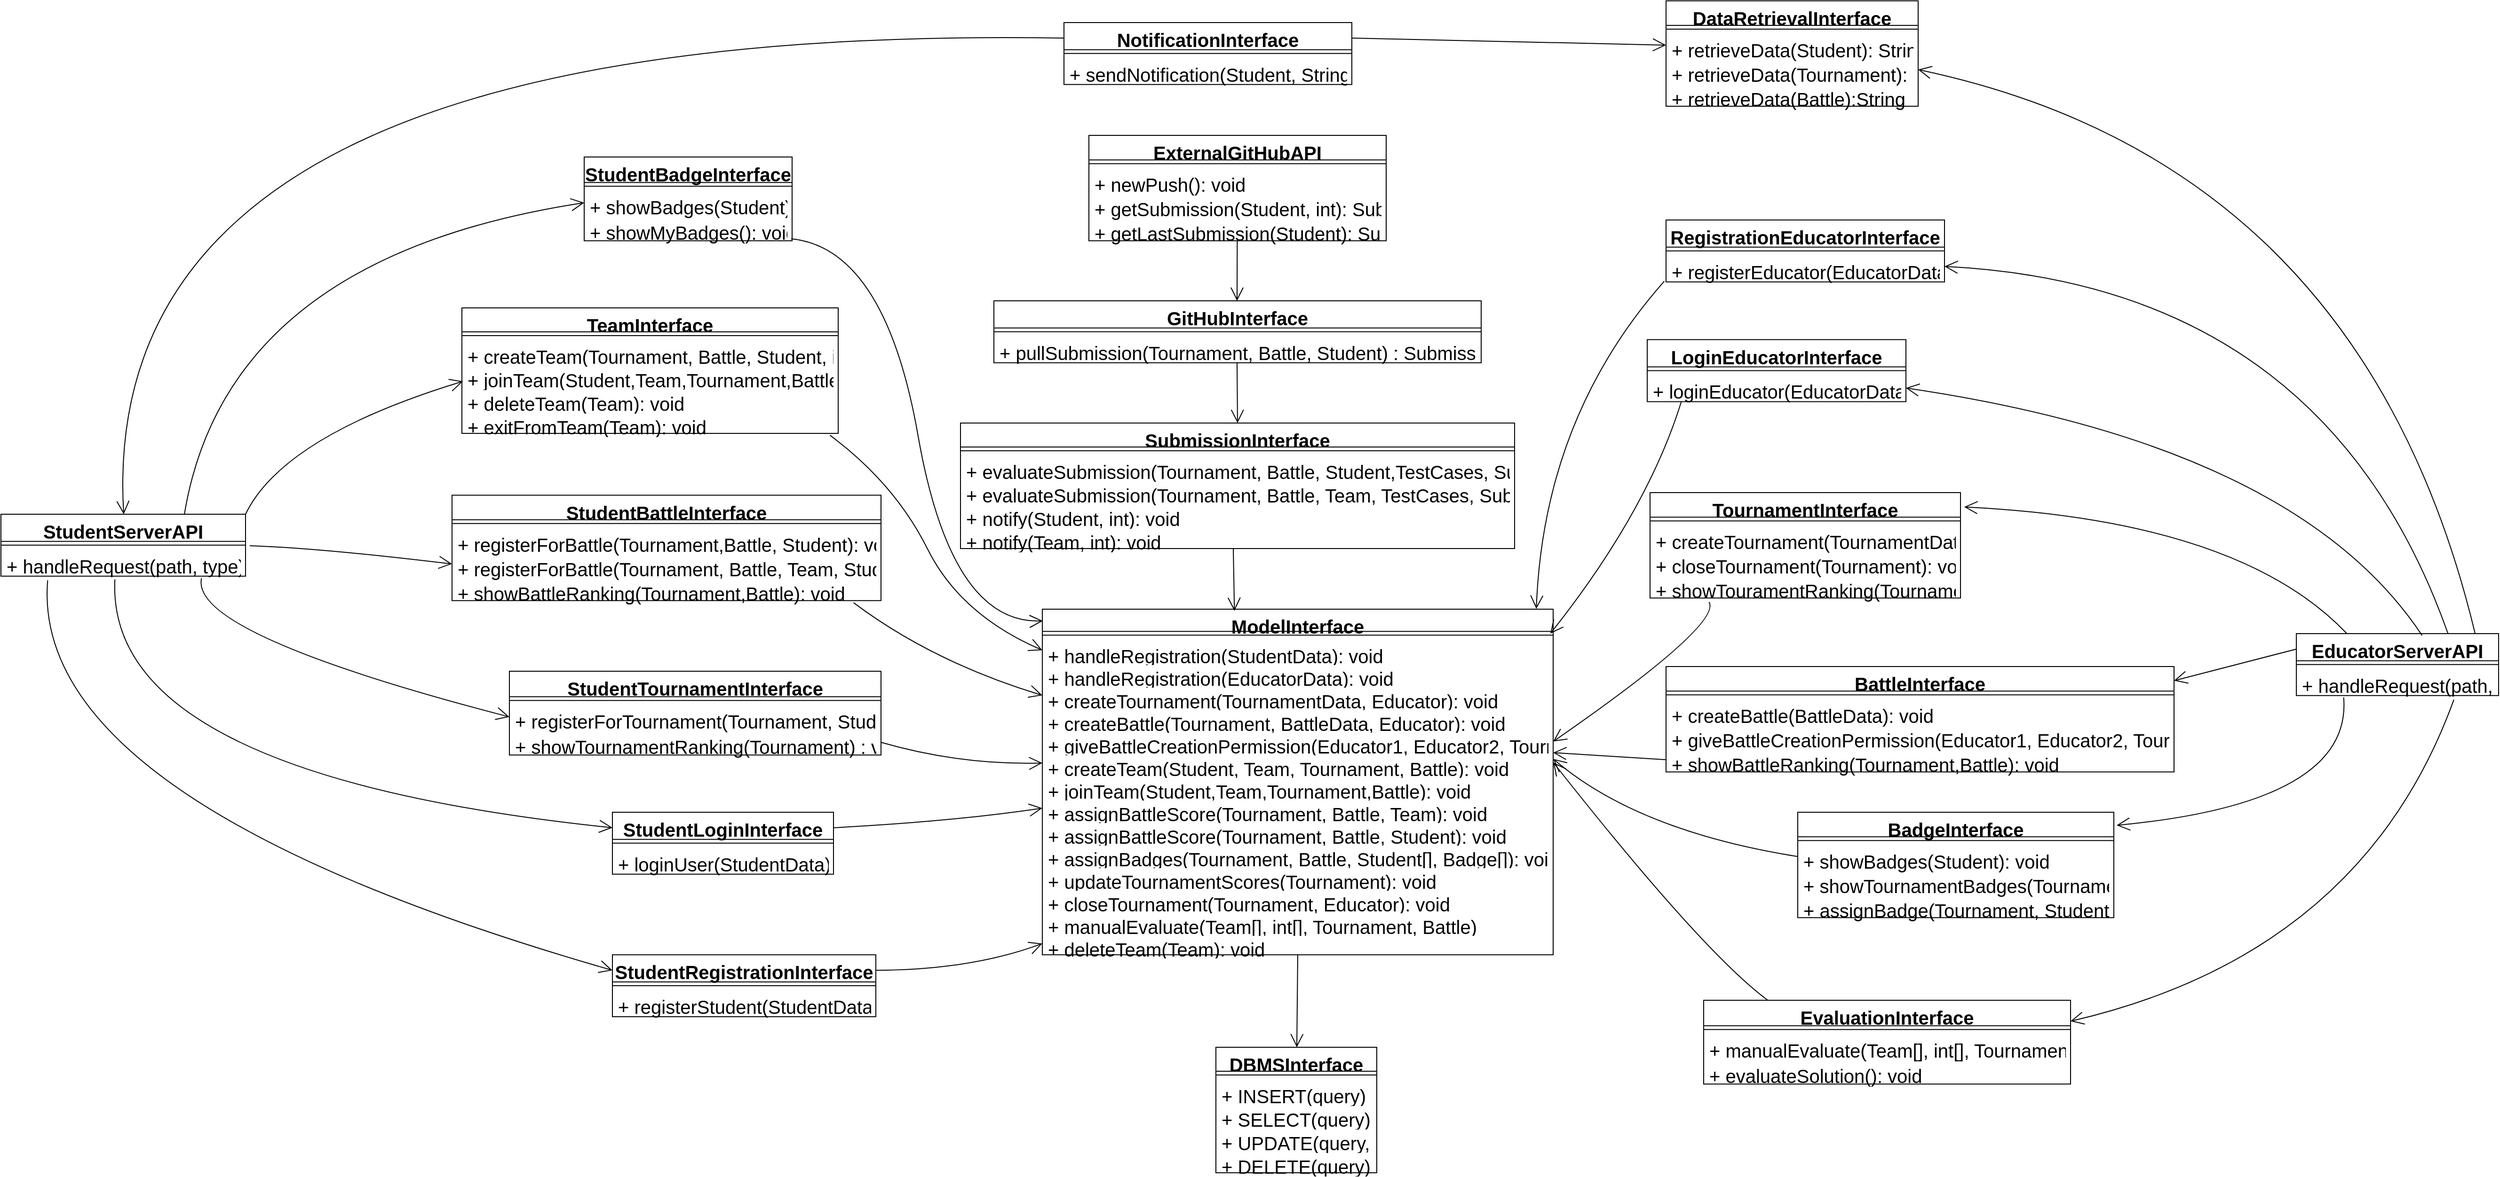 <mxfile version="22.1.11" type="google">
  <diagram name="Pagina-1" id="kCnshR2eJST9aZUsKgM7">
    <mxGraphModel grid="1" page="1" gridSize="10" guides="1" tooltips="1" connect="1" arrows="1" fold="1" pageScale="1" pageWidth="827" pageHeight="1169" math="0" shadow="0">
      <root>
        <mxCell id="0" />
        <mxCell id="1" parent="0" />
        <mxCell id="oLhdk3YfzbYuPgIwsDfV-1" value="StudentServerAPI" style="swimlane;fontStyle=1;align=center;verticalAlign=top;childLayout=stackLayout;horizontal=1;startSize=28.91;horizontalStack=0;resizeParent=1;resizeParentMax=0;resizeLast=0;collapsible=0;marginBottom=0;fontSize=20;" vertex="1" parent="1">
          <mxGeometry x="1300" y="423.01" width="260" height="65.91" as="geometry" />
        </mxCell>
        <mxCell id="oLhdk3YfzbYuPgIwsDfV-2" style="line;strokeWidth=1;fillColor=none;align=left;verticalAlign=middle;spacingTop=-1;spacingLeft=3;spacingRight=3;rotatable=0;labelPosition=right;points=[];portConstraint=eastwest;strokeColor=inherit;fontSize=20;" vertex="1" parent="oLhdk3YfzbYuPgIwsDfV-1">
          <mxGeometry y="28.91" width="260" height="8" as="geometry" />
        </mxCell>
        <mxCell id="oLhdk3YfzbYuPgIwsDfV-3" value="+ handleRequest(path, type): void" style="text;strokeColor=none;fillColor=none;align=left;verticalAlign=top;spacingLeft=4;spacingRight=4;overflow=hidden;rotatable=0;points=[[0,0.5],[1,0.5]];portConstraint=eastwest;fontSize=20;" vertex="1" parent="oLhdk3YfzbYuPgIwsDfV-1">
          <mxGeometry y="36.91" width="260" height="29" as="geometry" />
        </mxCell>
        <mxCell id="oLhdk3YfzbYuPgIwsDfV-4" value="StudentRegistrationInterface" style="swimlane;fontStyle=1;align=center;verticalAlign=top;childLayout=stackLayout;horizontal=1;startSize=28.91;horizontalStack=0;resizeParent=1;resizeParentMax=0;resizeLast=0;collapsible=0;marginBottom=0;fontSize=20;" vertex="1" parent="1">
          <mxGeometry x="1950" y="891.65" width="280" height="65.91" as="geometry" />
        </mxCell>
        <mxCell id="oLhdk3YfzbYuPgIwsDfV-5" style="line;strokeWidth=1;fillColor=none;align=left;verticalAlign=middle;spacingTop=-1;spacingLeft=3;spacingRight=3;rotatable=0;labelPosition=right;points=[];portConstraint=eastwest;strokeColor=inherit;fontSize=20;" vertex="1" parent="oLhdk3YfzbYuPgIwsDfV-4">
          <mxGeometry y="28.91" width="280" height="8" as="geometry" />
        </mxCell>
        <mxCell id="oLhdk3YfzbYuPgIwsDfV-6" value="+ registerStudent(StudentData): void" style="text;strokeColor=none;fillColor=none;align=left;verticalAlign=top;spacingLeft=4;spacingRight=4;overflow=hidden;rotatable=0;points=[[0,0.5],[1,0.5]];portConstraint=eastwest;fontSize=20;" vertex="1" parent="oLhdk3YfzbYuPgIwsDfV-4">
          <mxGeometry y="36.91" width="280" height="29" as="geometry" />
        </mxCell>
        <mxCell id="oLhdk3YfzbYuPgIwsDfV-14" value="StudentBattleInterface" style="swimlane;fontStyle=1;align=center;verticalAlign=top;childLayout=stackLayout;horizontal=1;startSize=26.123;horizontalStack=0;resizeParent=1;resizeParentMax=0;resizeLast=0;collapsible=0;marginBottom=0;fontSize=20;" vertex="1" parent="1">
          <mxGeometry x="1779.5" y="402.8" width="456" height="112.123" as="geometry" />
        </mxCell>
        <mxCell id="oLhdk3YfzbYuPgIwsDfV-15" style="line;strokeWidth=1;fillColor=none;align=left;verticalAlign=middle;spacingTop=-1;spacingLeft=3;spacingRight=3;rotatable=0;labelPosition=right;points=[];portConstraint=eastwest;strokeColor=inherit;fontSize=20;" vertex="1" parent="oLhdk3YfzbYuPgIwsDfV-14">
          <mxGeometry y="26.123" width="456" height="8" as="geometry" />
        </mxCell>
        <mxCell id="oLhdk3YfzbYuPgIwsDfV-16" value="+ registerForBattle(Tournament,Battle, Student): void" style="text;strokeColor=none;fillColor=none;align=left;verticalAlign=top;spacingLeft=4;spacingRight=4;overflow=hidden;rotatable=0;points=[[0,0.5],[1,0.5]];portConstraint=eastwest;fontSize=20;" vertex="1" parent="oLhdk3YfzbYuPgIwsDfV-14">
          <mxGeometry y="34.123" width="456" height="26" as="geometry" />
        </mxCell>
        <mxCell id="oLhdk3YfzbYuPgIwsDfV-17" value="+ registerForBattle(Tournament, Battle, Team, Student): void" style="text;strokeColor=none;fillColor=none;align=left;verticalAlign=top;spacingLeft=4;spacingRight=4;overflow=hidden;rotatable=0;points=[[0,0.5],[1,0.5]];portConstraint=eastwest;fontSize=20;" vertex="1" parent="oLhdk3YfzbYuPgIwsDfV-14">
          <mxGeometry y="60.123" width="456" height="26" as="geometry" />
        </mxCell>
        <mxCell id="oLhdk3YfzbYuPgIwsDfV-18" value="+ showBattleRanking(Tournament,Battle): void" style="text;strokeColor=none;fillColor=none;align=left;verticalAlign=top;spacingLeft=4;spacingRight=4;overflow=hidden;rotatable=0;points=[[0,0.5],[1,0.5]];portConstraint=eastwest;fontSize=20;" vertex="1" parent="oLhdk3YfzbYuPgIwsDfV-14">
          <mxGeometry y="86.123" width="456" height="26" as="geometry" />
        </mxCell>
        <mxCell id="oLhdk3YfzbYuPgIwsDfV-19" value="TeamInterface" style="swimlane;fontStyle=1;align=center;verticalAlign=top;childLayout=stackLayout;horizontal=1;startSize=25.489;horizontalStack=0;resizeParent=1;resizeParentMax=0;resizeLast=0;collapsible=0;marginBottom=0;fontSize=20;" vertex="1" parent="1">
          <mxGeometry x="1790" y="203.51" width="400" height="133.489" as="geometry" />
        </mxCell>
        <mxCell id="oLhdk3YfzbYuPgIwsDfV-20" style="line;strokeWidth=1;fillColor=none;align=left;verticalAlign=middle;spacingTop=-1;spacingLeft=3;spacingRight=3;rotatable=0;labelPosition=right;points=[];portConstraint=eastwest;strokeColor=inherit;fontSize=20;" vertex="1" parent="oLhdk3YfzbYuPgIwsDfV-19">
          <mxGeometry y="25.489" width="400" height="8" as="geometry" />
        </mxCell>
        <mxCell id="oLhdk3YfzbYuPgIwsDfV-21" value="+ createTeam(Tournament, Battle, Student, int): void" style="text;strokeColor=none;fillColor=none;align=left;verticalAlign=top;spacingLeft=4;spacingRight=4;overflow=hidden;rotatable=0;points=[[0,0.5],[1,0.5]];portConstraint=eastwest;fontSize=20;" vertex="1" parent="oLhdk3YfzbYuPgIwsDfV-19">
          <mxGeometry y="33.489" width="400" height="25" as="geometry" />
        </mxCell>
        <mxCell id="oLhdk3YfzbYuPgIwsDfV-22" value="+ joinTeam(Student,Team,Tournament,Battle): void" style="text;strokeColor=none;fillColor=none;align=left;verticalAlign=top;spacingLeft=4;spacingRight=4;overflow=hidden;rotatable=0;points=[[0,0.5],[1,0.5]];portConstraint=eastwest;fontSize=20;" vertex="1" parent="oLhdk3YfzbYuPgIwsDfV-19">
          <mxGeometry y="58.489" width="400" height="25" as="geometry" />
        </mxCell>
        <mxCell id="oLhdk3YfzbYuPgIwsDfV-23" value="+ deleteTeam(Team): void" style="text;strokeColor=none;fillColor=none;align=left;verticalAlign=top;spacingLeft=4;spacingRight=4;overflow=hidden;rotatable=0;points=[[0,0.5],[1,0.5]];portConstraint=eastwest;fontSize=20;" vertex="1" parent="oLhdk3YfzbYuPgIwsDfV-19">
          <mxGeometry y="83.489" width="400" height="25" as="geometry" />
        </mxCell>
        <mxCell id="oLhdk3YfzbYuPgIwsDfV-24" value="+ exitFromTeam(Team): void" style="text;strokeColor=none;fillColor=none;align=left;verticalAlign=top;spacingLeft=4;spacingRight=4;overflow=hidden;rotatable=0;points=[[0,0.5],[1,0.5]];portConstraint=eastwest;fontSize=20;" vertex="1" parent="oLhdk3YfzbYuPgIwsDfV-19">
          <mxGeometry y="108.489" width="400" height="25" as="geometry" />
        </mxCell>
        <mxCell id="oLhdk3YfzbYuPgIwsDfV-25" value="StudentBadgeInterface" style="swimlane;fontStyle=1;align=center;verticalAlign=top;childLayout=stackLayout;horizontal=1;startSize=27.118;horizontalStack=0;resizeParent=1;resizeParentMax=0;resizeLast=0;collapsible=0;marginBottom=0;fontSize=20;" vertex="1" parent="1">
          <mxGeometry x="1920" y="43" width="221" height="89.118" as="geometry" />
        </mxCell>
        <mxCell id="oLhdk3YfzbYuPgIwsDfV-26" style="line;strokeWidth=1;fillColor=none;align=left;verticalAlign=middle;spacingTop=-1;spacingLeft=3;spacingRight=3;rotatable=0;labelPosition=right;points=[];portConstraint=eastwest;strokeColor=inherit;fontSize=20;" vertex="1" parent="oLhdk3YfzbYuPgIwsDfV-25">
          <mxGeometry y="27.118" width="221" height="8" as="geometry" />
        </mxCell>
        <mxCell id="oLhdk3YfzbYuPgIwsDfV-27" value="+ showBadges(Student): void" style="text;strokeColor=none;fillColor=none;align=left;verticalAlign=top;spacingLeft=4;spacingRight=4;overflow=hidden;rotatable=0;points=[[0,0.5],[1,0.5]];portConstraint=eastwest;fontSize=20;" vertex="1" parent="oLhdk3YfzbYuPgIwsDfV-25">
          <mxGeometry y="35.118" width="221" height="27" as="geometry" />
        </mxCell>
        <mxCell id="oLhdk3YfzbYuPgIwsDfV-28" value="+ showMyBadges(): void" style="text;strokeColor=none;fillColor=none;align=left;verticalAlign=top;spacingLeft=4;spacingRight=4;overflow=hidden;rotatable=0;points=[[0,0.5],[1,0.5]];portConstraint=eastwest;fontSize=20;" vertex="1" parent="oLhdk3YfzbYuPgIwsDfV-25">
          <mxGeometry y="62.118" width="221" height="27" as="geometry" />
        </mxCell>
        <mxCell id="oLhdk3YfzbYuPgIwsDfV-29" value="ModelInterface" style="swimlane;fontStyle=1;align=center;verticalAlign=top;childLayout=stackLayout;horizontal=1;startSize=23.65;horizontalStack=0;resizeParent=1;resizeParentMax=0;resizeLast=0;collapsible=0;marginBottom=0;fontSize=20;" vertex="1" parent="1">
          <mxGeometry x="2407" y="524" width="543" height="367.65" as="geometry" />
        </mxCell>
        <mxCell id="oLhdk3YfzbYuPgIwsDfV-30" style="line;strokeWidth=1;fillColor=none;align=left;verticalAlign=middle;spacingTop=-1;spacingLeft=3;spacingRight=3;rotatable=0;labelPosition=right;points=[];portConstraint=eastwest;strokeColor=inherit;fontSize=20;" vertex="1" parent="oLhdk3YfzbYuPgIwsDfV-29">
          <mxGeometry y="23.65" width="543" height="8" as="geometry" />
        </mxCell>
        <mxCell id="oLhdk3YfzbYuPgIwsDfV-31" value="+ handleRegistration(StudentData): void" style="text;strokeColor=none;fillColor=none;align=left;verticalAlign=top;spacingLeft=4;spacingRight=4;overflow=hidden;rotatable=0;points=[[0,0.5],[1,0.5]];portConstraint=eastwest;fontSize=20;" vertex="1" parent="oLhdk3YfzbYuPgIwsDfV-29">
          <mxGeometry y="31.65" width="543" height="24" as="geometry" />
        </mxCell>
        <mxCell id="oLhdk3YfzbYuPgIwsDfV-32" value="+ handleRegistration(EducatorData): void" style="text;strokeColor=none;fillColor=none;align=left;verticalAlign=top;spacingLeft=4;spacingRight=4;overflow=hidden;rotatable=0;points=[[0,0.5],[1,0.5]];portConstraint=eastwest;fontSize=20;" vertex="1" parent="oLhdk3YfzbYuPgIwsDfV-29">
          <mxGeometry y="55.65" width="543" height="24" as="geometry" />
        </mxCell>
        <mxCell id="oLhdk3YfzbYuPgIwsDfV-33" value="+ createTournament(TournamentData, Educator): void" style="text;strokeColor=none;fillColor=none;align=left;verticalAlign=top;spacingLeft=4;spacingRight=4;overflow=hidden;rotatable=0;points=[[0,0.5],[1,0.5]];portConstraint=eastwest;fontSize=20;" vertex="1" parent="oLhdk3YfzbYuPgIwsDfV-29">
          <mxGeometry y="79.65" width="543" height="24" as="geometry" />
        </mxCell>
        <mxCell id="oLhdk3YfzbYuPgIwsDfV-34" value="+ createBattle(Tournament, BattleData, Educator): void" style="text;strokeColor=none;fillColor=none;align=left;verticalAlign=top;spacingLeft=4;spacingRight=4;overflow=hidden;rotatable=0;points=[[0,0.5],[1,0.5]];portConstraint=eastwest;fontSize=20;" vertex="1" parent="oLhdk3YfzbYuPgIwsDfV-29">
          <mxGeometry y="103.65" width="543" height="24" as="geometry" />
        </mxCell>
        <mxCell id="oLhdk3YfzbYuPgIwsDfV-35" value="+ giveBattleCreationPermission(Educator1, Educator2, Tournament): void" style="text;strokeColor=none;fillColor=none;align=left;verticalAlign=top;spacingLeft=4;spacingRight=4;overflow=hidden;rotatable=0;points=[[0,0.5],[1,0.5]];portConstraint=eastwest;fontSize=20;" vertex="1" parent="oLhdk3YfzbYuPgIwsDfV-29">
          <mxGeometry y="127.65" width="543" height="24" as="geometry" />
        </mxCell>
        <mxCell id="oLhdk3YfzbYuPgIwsDfV-36" value="+ createTeam(Student, Team, Tournament, Battle): void" style="text;strokeColor=none;fillColor=none;align=left;verticalAlign=top;spacingLeft=4;spacingRight=4;overflow=hidden;rotatable=0;points=[[0,0.5],[1,0.5]];portConstraint=eastwest;fontSize=20;" vertex="1" parent="oLhdk3YfzbYuPgIwsDfV-29">
          <mxGeometry y="151.65" width="543" height="24" as="geometry" />
        </mxCell>
        <mxCell id="oLhdk3YfzbYuPgIwsDfV-37" value="+ joinTeam(Student,Team,Tournament,Battle): void" style="text;strokeColor=none;fillColor=none;align=left;verticalAlign=top;spacingLeft=4;spacingRight=4;overflow=hidden;rotatable=0;points=[[0,0.5],[1,0.5]];portConstraint=eastwest;fontSize=20;" vertex="1" parent="oLhdk3YfzbYuPgIwsDfV-29">
          <mxGeometry y="175.65" width="543" height="24" as="geometry" />
        </mxCell>
        <mxCell id="oLhdk3YfzbYuPgIwsDfV-38" value="+ assignBattleScore(Tournament, Battle, Team): void" style="text;strokeColor=none;fillColor=none;align=left;verticalAlign=top;spacingLeft=4;spacingRight=4;overflow=hidden;rotatable=0;points=[[0,0.5],[1,0.5]];portConstraint=eastwest;fontSize=20;" vertex="1" parent="oLhdk3YfzbYuPgIwsDfV-29">
          <mxGeometry y="199.65" width="543" height="24" as="geometry" />
        </mxCell>
        <mxCell id="oLhdk3YfzbYuPgIwsDfV-39" value="+ assignBattleScore(Tournament, Battle, Student): void" style="text;strokeColor=none;fillColor=none;align=left;verticalAlign=top;spacingLeft=4;spacingRight=4;overflow=hidden;rotatable=0;points=[[0,0.5],[1,0.5]];portConstraint=eastwest;fontSize=20;" vertex="1" parent="oLhdk3YfzbYuPgIwsDfV-29">
          <mxGeometry y="223.65" width="543" height="24" as="geometry" />
        </mxCell>
        <mxCell id="oLhdk3YfzbYuPgIwsDfV-40" value="+ assignBadges(Tournament, Battle, Student[], Badge[]): void" style="text;strokeColor=none;fillColor=none;align=left;verticalAlign=top;spacingLeft=4;spacingRight=4;overflow=hidden;rotatable=0;points=[[0,0.5],[1,0.5]];portConstraint=eastwest;fontSize=20;" vertex="1" parent="oLhdk3YfzbYuPgIwsDfV-29">
          <mxGeometry y="247.65" width="543" height="24" as="geometry" />
        </mxCell>
        <mxCell id="oLhdk3YfzbYuPgIwsDfV-41" value="+ updateTournamentScores(Tournament): void" style="text;strokeColor=none;fillColor=none;align=left;verticalAlign=top;spacingLeft=4;spacingRight=4;overflow=hidden;rotatable=0;points=[[0,0.5],[1,0.5]];portConstraint=eastwest;fontSize=20;" vertex="1" parent="oLhdk3YfzbYuPgIwsDfV-29">
          <mxGeometry y="271.65" width="543" height="24" as="geometry" />
        </mxCell>
        <mxCell id="oLhdk3YfzbYuPgIwsDfV-42" value="+ closeTournament(Tournament, Educator): void" style="text;strokeColor=none;fillColor=none;align=left;verticalAlign=top;spacingLeft=4;spacingRight=4;overflow=hidden;rotatable=0;points=[[0,0.5],[1,0.5]];portConstraint=eastwest;fontSize=20;" vertex="1" parent="oLhdk3YfzbYuPgIwsDfV-29">
          <mxGeometry y="295.65" width="543" height="24" as="geometry" />
        </mxCell>
        <mxCell id="oLhdk3YfzbYuPgIwsDfV-43" value="+ manualEvaluate(Team[], int[], Tournament, Battle)" style="text;strokeColor=none;fillColor=none;align=left;verticalAlign=top;spacingLeft=4;spacingRight=4;overflow=hidden;rotatable=0;points=[[0,0.5],[1,0.5]];portConstraint=eastwest;fontSize=20;" vertex="1" parent="oLhdk3YfzbYuPgIwsDfV-29">
          <mxGeometry y="319.65" width="543" height="24" as="geometry" />
        </mxCell>
        <mxCell id="oLhdk3YfzbYuPgIwsDfV-44" value="+ deleteTeam(Team): void" style="text;strokeColor=none;fillColor=none;align=left;verticalAlign=top;spacingLeft=4;spacingRight=4;overflow=hidden;rotatable=0;points=[[0,0.5],[1,0.5]];portConstraint=eastwest;fontSize=20;" vertex="1" parent="oLhdk3YfzbYuPgIwsDfV-29">
          <mxGeometry y="343.65" width="543" height="24" as="geometry" />
        </mxCell>
        <mxCell id="oLhdk3YfzbYuPgIwsDfV-45" value="ExternalGitHubAPI" style="swimlane;fontStyle=1;align=center;verticalAlign=top;childLayout=stackLayout;horizontal=1;startSize=26.123;horizontalStack=0;resizeParent=1;resizeParentMax=0;resizeLast=0;collapsible=0;marginBottom=0;fontSize=20;" vertex="1" parent="1">
          <mxGeometry x="2456.5" y="20" width="316" height="112.123" as="geometry" />
        </mxCell>
        <mxCell id="oLhdk3YfzbYuPgIwsDfV-46" style="line;strokeWidth=1;fillColor=none;align=left;verticalAlign=middle;spacingTop=-1;spacingLeft=3;spacingRight=3;rotatable=0;labelPosition=right;points=[];portConstraint=eastwest;strokeColor=inherit;fontSize=20;" vertex="1" parent="oLhdk3YfzbYuPgIwsDfV-45">
          <mxGeometry y="26.123" width="316" height="8" as="geometry" />
        </mxCell>
        <mxCell id="oLhdk3YfzbYuPgIwsDfV-47" value="+ newPush(): void" style="text;strokeColor=none;fillColor=none;align=left;verticalAlign=top;spacingLeft=4;spacingRight=4;overflow=hidden;rotatable=0;points=[[0,0.5],[1,0.5]];portConstraint=eastwest;fontSize=20;" vertex="1" parent="oLhdk3YfzbYuPgIwsDfV-45">
          <mxGeometry y="34.123" width="316" height="26" as="geometry" />
        </mxCell>
        <mxCell id="oLhdk3YfzbYuPgIwsDfV-48" value="+ getSubmission(Student, int): Submission" style="text;strokeColor=none;fillColor=none;align=left;verticalAlign=top;spacingLeft=4;spacingRight=4;overflow=hidden;rotatable=0;points=[[0,0.5],[1,0.5]];portConstraint=eastwest;fontSize=20;" vertex="1" parent="oLhdk3YfzbYuPgIwsDfV-45">
          <mxGeometry y="60.123" width="316" height="26" as="geometry" />
        </mxCell>
        <mxCell id="oLhdk3YfzbYuPgIwsDfV-49" value="+ getLastSubmission(Student): Submission" style="text;strokeColor=none;fillColor=none;align=left;verticalAlign=top;spacingLeft=4;spacingRight=4;overflow=hidden;rotatable=0;points=[[0,0.5],[1,0.5]];portConstraint=eastwest;fontSize=20;" vertex="1" parent="oLhdk3YfzbYuPgIwsDfV-45">
          <mxGeometry y="86.123" width="316" height="26" as="geometry" />
        </mxCell>
        <mxCell id="oLhdk3YfzbYuPgIwsDfV-50" value="GitHubInterface" style="swimlane;fontStyle=1;align=center;verticalAlign=top;childLayout=stackLayout;horizontal=1;startSize=28.91;horizontalStack=0;resizeParent=1;resizeParentMax=0;resizeLast=0;collapsible=0;marginBottom=0;fontSize=20;" vertex="1" parent="1">
          <mxGeometry x="2355.5" y="196" width="518" height="65.91" as="geometry" />
        </mxCell>
        <mxCell id="oLhdk3YfzbYuPgIwsDfV-51" style="line;strokeWidth=1;fillColor=none;align=left;verticalAlign=middle;spacingTop=-1;spacingLeft=3;spacingRight=3;rotatable=0;labelPosition=right;points=[];portConstraint=eastwest;strokeColor=inherit;fontSize=20;" vertex="1" parent="oLhdk3YfzbYuPgIwsDfV-50">
          <mxGeometry y="28.91" width="518" height="8" as="geometry" />
        </mxCell>
        <mxCell id="oLhdk3YfzbYuPgIwsDfV-52" value="+ pullSubmission(Tournament, Battle, Student) : Submission, TestCases" style="text;strokeColor=none;fillColor=none;align=left;verticalAlign=top;spacingLeft=4;spacingRight=4;overflow=hidden;rotatable=0;points=[[0,0.5],[1,0.5]];portConstraint=eastwest;fontSize=20;" vertex="1" parent="oLhdk3YfzbYuPgIwsDfV-50">
          <mxGeometry y="36.91" width="518" height="29" as="geometry" />
        </mxCell>
        <mxCell id="oLhdk3YfzbYuPgIwsDfV-53" value="SubmissionInterface" style="swimlane;fontStyle=1;align=center;verticalAlign=top;childLayout=stackLayout;horizontal=1;startSize=25.489;horizontalStack=0;resizeParent=1;resizeParentMax=0;resizeLast=0;collapsible=0;marginBottom=0;fontSize=20;" vertex="1" parent="1">
          <mxGeometry x="2320" y="326" width="589" height="133.489" as="geometry" />
        </mxCell>
        <mxCell id="oLhdk3YfzbYuPgIwsDfV-54" style="line;strokeWidth=1;fillColor=none;align=left;verticalAlign=middle;spacingTop=-1;spacingLeft=3;spacingRight=3;rotatable=0;labelPosition=right;points=[];portConstraint=eastwest;strokeColor=inherit;fontSize=20;" vertex="1" parent="oLhdk3YfzbYuPgIwsDfV-53">
          <mxGeometry y="25.489" width="589" height="8" as="geometry" />
        </mxCell>
        <mxCell id="oLhdk3YfzbYuPgIwsDfV-55" value="+ evaluateSubmission(Tournament, Battle, Student,TestCases, Submission): void" style="text;strokeColor=none;fillColor=none;align=left;verticalAlign=top;spacingLeft=4;spacingRight=4;overflow=hidden;rotatable=0;points=[[0,0.5],[1,0.5]];portConstraint=eastwest;fontSize=20;" vertex="1" parent="oLhdk3YfzbYuPgIwsDfV-53">
          <mxGeometry y="33.489" width="589" height="25" as="geometry" />
        </mxCell>
        <mxCell id="oLhdk3YfzbYuPgIwsDfV-56" value="+ evaluateSubmission(Tournament, Battle, Team, TestCases, Submission): void" style="text;strokeColor=none;fillColor=none;align=left;verticalAlign=top;spacingLeft=4;spacingRight=4;overflow=hidden;rotatable=0;points=[[0,0.5],[1,0.5]];portConstraint=eastwest;fontSize=20;" vertex="1" parent="oLhdk3YfzbYuPgIwsDfV-53">
          <mxGeometry y="58.489" width="589" height="25" as="geometry" />
        </mxCell>
        <mxCell id="oLhdk3YfzbYuPgIwsDfV-57" value="+ notify(Student, int): void" style="text;strokeColor=none;fillColor=none;align=left;verticalAlign=top;spacingLeft=4;spacingRight=4;overflow=hidden;rotatable=0;points=[[0,0.5],[1,0.5]];portConstraint=eastwest;fontSize=20;" vertex="1" parent="oLhdk3YfzbYuPgIwsDfV-53">
          <mxGeometry y="83.489" width="589" height="25" as="geometry" />
        </mxCell>
        <mxCell id="oLhdk3YfzbYuPgIwsDfV-58" value="+ notify(Team, int): void" style="text;strokeColor=none;fillColor=none;align=left;verticalAlign=top;spacingLeft=4;spacingRight=4;overflow=hidden;rotatable=0;points=[[0,0.5],[1,0.5]];portConstraint=eastwest;fontSize=20;" vertex="1" parent="oLhdk3YfzbYuPgIwsDfV-53">
          <mxGeometry y="108.489" width="589" height="25" as="geometry" />
        </mxCell>
        <mxCell id="oLhdk3YfzbYuPgIwsDfV-59" value="NotificationInterface" style="swimlane;fontStyle=1;align=center;verticalAlign=top;childLayout=stackLayout;horizontal=1;startSize=28.91;horizontalStack=0;resizeParent=1;resizeParentMax=0;resizeLast=0;collapsible=0;marginBottom=0;fontSize=20;" vertex="1" parent="1">
          <mxGeometry x="2430" y="-100" width="306" height="65.91" as="geometry" />
        </mxCell>
        <mxCell id="oLhdk3YfzbYuPgIwsDfV-60" style="line;strokeWidth=1;fillColor=none;align=left;verticalAlign=middle;spacingTop=-1;spacingLeft=3;spacingRight=3;rotatable=0;labelPosition=right;points=[];portConstraint=eastwest;strokeColor=inherit;fontSize=20;" vertex="1" parent="oLhdk3YfzbYuPgIwsDfV-59">
          <mxGeometry y="28.91" width="306" height="8" as="geometry" />
        </mxCell>
        <mxCell id="oLhdk3YfzbYuPgIwsDfV-61" value="+ sendNotification(Student, String): void" style="text;strokeColor=none;fillColor=none;align=left;verticalAlign=top;spacingLeft=4;spacingRight=4;overflow=hidden;rotatable=0;points=[[0,0.5],[1,0.5]];portConstraint=eastwest;fontSize=20;" vertex="1" parent="oLhdk3YfzbYuPgIwsDfV-59">
          <mxGeometry y="36.91" width="306" height="29" as="geometry" />
        </mxCell>
        <mxCell id="oLhdk3YfzbYuPgIwsDfV-62" value="DataRetrievalInterface" style="swimlane;fontStyle=1;align=center;verticalAlign=top;childLayout=stackLayout;horizontal=1;startSize=26.123;horizontalStack=0;resizeParent=1;resizeParentMax=0;resizeLast=0;collapsible=0;marginBottom=0;fontSize=20;" vertex="1" parent="1">
          <mxGeometry x="3070" y="-123.11" width="268" height="112.123" as="geometry" />
        </mxCell>
        <mxCell id="oLhdk3YfzbYuPgIwsDfV-63" style="line;strokeWidth=1;fillColor=none;align=left;verticalAlign=middle;spacingTop=-1;spacingLeft=3;spacingRight=3;rotatable=0;labelPosition=right;points=[];portConstraint=eastwest;strokeColor=inherit;fontSize=20;" vertex="1" parent="oLhdk3YfzbYuPgIwsDfV-62">
          <mxGeometry y="26.123" width="268" height="8" as="geometry" />
        </mxCell>
        <mxCell id="oLhdk3YfzbYuPgIwsDfV-64" value="+ retrieveData(Student): String" style="text;strokeColor=none;fillColor=none;align=left;verticalAlign=top;spacingLeft=4;spacingRight=4;overflow=hidden;rotatable=0;points=[[0,0.5],[1,0.5]];portConstraint=eastwest;fontSize=20;" vertex="1" parent="oLhdk3YfzbYuPgIwsDfV-62">
          <mxGeometry y="34.123" width="268" height="26" as="geometry" />
        </mxCell>
        <mxCell id="oLhdk3YfzbYuPgIwsDfV-65" value="+ retrieveData(Tournament): String" style="text;strokeColor=none;fillColor=none;align=left;verticalAlign=top;spacingLeft=4;spacingRight=4;overflow=hidden;rotatable=0;points=[[0,0.5],[1,0.5]];portConstraint=eastwest;fontSize=20;" vertex="1" parent="oLhdk3YfzbYuPgIwsDfV-62">
          <mxGeometry y="60.123" width="268" height="26" as="geometry" />
        </mxCell>
        <mxCell id="oLhdk3YfzbYuPgIwsDfV-66" value="+ retrieveData(Battle):String" style="text;strokeColor=none;fillColor=none;align=left;verticalAlign=top;spacingLeft=4;spacingRight=4;overflow=hidden;rotatable=0;points=[[0,0.5],[1,0.5]];portConstraint=eastwest;fontSize=20;" vertex="1" parent="oLhdk3YfzbYuPgIwsDfV-62">
          <mxGeometry y="86.123" width="268" height="26" as="geometry" />
        </mxCell>
        <mxCell id="oLhdk3YfzbYuPgIwsDfV-67" value="EducatorServerAPI" style="swimlane;fontStyle=1;align=center;verticalAlign=top;childLayout=stackLayout;horizontal=1;startSize=28.91;horizontalStack=0;resizeParent=1;resizeParentMax=0;resizeLast=0;collapsible=0;marginBottom=0;fontSize=20;" vertex="1" parent="1">
          <mxGeometry x="3740" y="550" width="215" height="65.91" as="geometry" />
        </mxCell>
        <mxCell id="oLhdk3YfzbYuPgIwsDfV-68" style="line;strokeWidth=1;fillColor=none;align=left;verticalAlign=middle;spacingTop=-1;spacingLeft=3;spacingRight=3;rotatable=0;labelPosition=right;points=[];portConstraint=eastwest;strokeColor=inherit;fontSize=20;" vertex="1" parent="oLhdk3YfzbYuPgIwsDfV-67">
          <mxGeometry y="28.91" width="215" height="8" as="geometry" />
        </mxCell>
        <mxCell id="oLhdk3YfzbYuPgIwsDfV-69" value="+ handleRequest(path, type)" style="text;strokeColor=none;fillColor=none;align=left;verticalAlign=top;spacingLeft=4;spacingRight=4;overflow=hidden;rotatable=0;points=[[0,0.5],[1,0.5]];portConstraint=eastwest;fontSize=20;" vertex="1" parent="oLhdk3YfzbYuPgIwsDfV-67">
          <mxGeometry y="36.91" width="215" height="29" as="geometry" />
        </mxCell>
        <mxCell id="oLhdk3YfzbYuPgIwsDfV-70" value="RegistrationEducatorInterface" style="swimlane;fontStyle=1;align=center;verticalAlign=top;childLayout=stackLayout;horizontal=1;startSize=28.91;horizontalStack=0;resizeParent=1;resizeParentMax=0;resizeLast=0;collapsible=0;marginBottom=0;fontSize=20;" vertex="1" parent="1">
          <mxGeometry x="3070" y="110" width="296" height="65.91" as="geometry" />
        </mxCell>
        <mxCell id="oLhdk3YfzbYuPgIwsDfV-71" style="line;strokeWidth=1;fillColor=none;align=left;verticalAlign=middle;spacingTop=-1;spacingLeft=3;spacingRight=3;rotatable=0;labelPosition=right;points=[];portConstraint=eastwest;strokeColor=inherit;fontSize=20;" vertex="1" parent="oLhdk3YfzbYuPgIwsDfV-70">
          <mxGeometry y="28.91" width="296" height="8" as="geometry" />
        </mxCell>
        <mxCell id="oLhdk3YfzbYuPgIwsDfV-72" value="+ registerEducator(EducatorData): void" style="text;strokeColor=none;fillColor=none;align=left;verticalAlign=top;spacingLeft=4;spacingRight=4;overflow=hidden;rotatable=0;points=[[0,0.5],[1,0.5]];portConstraint=eastwest;fontSize=20;" vertex="1" parent="oLhdk3YfzbYuPgIwsDfV-70">
          <mxGeometry y="36.91" width="296" height="29" as="geometry" />
        </mxCell>
        <mxCell id="oLhdk3YfzbYuPgIwsDfV-73" value="LoginEducatorInterface" style="swimlane;fontStyle=1;align=center;verticalAlign=top;childLayout=stackLayout;horizontal=1;startSize=28.91;horizontalStack=0;resizeParent=1;resizeParentMax=0;resizeLast=0;collapsible=0;marginBottom=0;fontSize=20;" vertex="1" parent="1">
          <mxGeometry x="3050" y="237.3" width="275" height="65.91" as="geometry" />
        </mxCell>
        <mxCell id="oLhdk3YfzbYuPgIwsDfV-74" style="line;strokeWidth=1;fillColor=none;align=left;verticalAlign=middle;spacingTop=-1;spacingLeft=3;spacingRight=3;rotatable=0;labelPosition=right;points=[];portConstraint=eastwest;strokeColor=inherit;fontSize=20;" vertex="1" parent="oLhdk3YfzbYuPgIwsDfV-73">
          <mxGeometry y="28.91" width="275" height="8" as="geometry" />
        </mxCell>
        <mxCell id="oLhdk3YfzbYuPgIwsDfV-75" value="+ loginEducator(EducatorData): void" style="text;strokeColor=none;fillColor=none;align=left;verticalAlign=top;spacingLeft=4;spacingRight=4;overflow=hidden;rotatable=0;points=[[0,0.5],[1,0.5]];portConstraint=eastwest;fontSize=20;" vertex="1" parent="oLhdk3YfzbYuPgIwsDfV-73">
          <mxGeometry y="36.91" width="275" height="29" as="geometry" />
        </mxCell>
        <mxCell id="oLhdk3YfzbYuPgIwsDfV-76" value="TournamentInterface" style="swimlane;fontStyle=1;align=center;verticalAlign=top;childLayout=stackLayout;horizontal=1;startSize=26.123;horizontalStack=0;resizeParent=1;resizeParentMax=0;resizeLast=0;collapsible=0;marginBottom=0;fontSize=20;" vertex="1" parent="1">
          <mxGeometry x="3053" y="400" width="330" height="112.123" as="geometry" />
        </mxCell>
        <mxCell id="oLhdk3YfzbYuPgIwsDfV-77" style="line;strokeWidth=1;fillColor=none;align=left;verticalAlign=middle;spacingTop=-1;spacingLeft=3;spacingRight=3;rotatable=0;labelPosition=right;points=[];portConstraint=eastwest;strokeColor=inherit;fontSize=20;" vertex="1" parent="oLhdk3YfzbYuPgIwsDfV-76">
          <mxGeometry y="26.123" width="330" height="8" as="geometry" />
        </mxCell>
        <mxCell id="oLhdk3YfzbYuPgIwsDfV-78" value="+ createTournament(TournamentData): void" style="text;strokeColor=none;fillColor=none;align=left;verticalAlign=top;spacingLeft=4;spacingRight=4;overflow=hidden;rotatable=0;points=[[0,0.5],[1,0.5]];portConstraint=eastwest;fontSize=20;" vertex="1" parent="oLhdk3YfzbYuPgIwsDfV-76">
          <mxGeometry y="34.123" width="330" height="26" as="geometry" />
        </mxCell>
        <mxCell id="oLhdk3YfzbYuPgIwsDfV-79" value="+ closeTournament(Tournament): void" style="text;strokeColor=none;fillColor=none;align=left;verticalAlign=top;spacingLeft=4;spacingRight=4;overflow=hidden;rotatable=0;points=[[0,0.5],[1,0.5]];portConstraint=eastwest;fontSize=20;" vertex="1" parent="oLhdk3YfzbYuPgIwsDfV-76">
          <mxGeometry y="60.123" width="330" height="26" as="geometry" />
        </mxCell>
        <mxCell id="oLhdk3YfzbYuPgIwsDfV-80" value="+ showTouramentRanking(Tournament)" style="text;strokeColor=none;fillColor=none;align=left;verticalAlign=top;spacingLeft=4;spacingRight=4;overflow=hidden;rotatable=0;points=[[0,0.5],[1,0.5]];portConstraint=eastwest;fontSize=20;" vertex="1" parent="oLhdk3YfzbYuPgIwsDfV-76">
          <mxGeometry y="86.123" width="330" height="26" as="geometry" />
        </mxCell>
        <mxCell id="oLhdk3YfzbYuPgIwsDfV-81" value="BattleInterface" style="swimlane;fontStyle=1;align=center;verticalAlign=top;childLayout=stackLayout;horizontal=1;startSize=26.123;horizontalStack=0;resizeParent=1;resizeParentMax=0;resizeLast=0;collapsible=0;marginBottom=0;fontSize=20;" vertex="1" parent="1">
          <mxGeometry x="3070" y="585" width="540" height="112.123" as="geometry" />
        </mxCell>
        <mxCell id="oLhdk3YfzbYuPgIwsDfV-82" style="line;strokeWidth=1;fillColor=none;align=left;verticalAlign=middle;spacingTop=-1;spacingLeft=3;spacingRight=3;rotatable=0;labelPosition=right;points=[];portConstraint=eastwest;strokeColor=inherit;fontSize=20;" vertex="1" parent="oLhdk3YfzbYuPgIwsDfV-81">
          <mxGeometry y="26.123" width="540" height="8" as="geometry" />
        </mxCell>
        <mxCell id="oLhdk3YfzbYuPgIwsDfV-83" value="+ createBattle(BattleData): void" style="text;strokeColor=none;fillColor=none;align=left;verticalAlign=top;spacingLeft=4;spacingRight=4;overflow=hidden;rotatable=0;points=[[0,0.5],[1,0.5]];portConstraint=eastwest;fontSize=20;" vertex="1" parent="oLhdk3YfzbYuPgIwsDfV-81">
          <mxGeometry y="34.123" width="540" height="26" as="geometry" />
        </mxCell>
        <mxCell id="oLhdk3YfzbYuPgIwsDfV-84" value="+ giveBattleCreationPermission(Educator1, Educator2, Tournament): void" style="text;strokeColor=none;fillColor=none;align=left;verticalAlign=top;spacingLeft=4;spacingRight=4;overflow=hidden;rotatable=0;points=[[0,0.5],[1,0.5]];portConstraint=eastwest;fontSize=20;" vertex="1" parent="oLhdk3YfzbYuPgIwsDfV-81">
          <mxGeometry y="60.123" width="540" height="26" as="geometry" />
        </mxCell>
        <mxCell id="oLhdk3YfzbYuPgIwsDfV-85" value="+ showBattleRanking(Tournament,Battle): void" style="text;strokeColor=none;fillColor=none;align=left;verticalAlign=top;spacingLeft=4;spacingRight=4;overflow=hidden;rotatable=0;points=[[0,0.5],[1,0.5]];portConstraint=eastwest;fontSize=20;" vertex="1" parent="oLhdk3YfzbYuPgIwsDfV-81">
          <mxGeometry y="86.123" width="540" height="26" as="geometry" />
        </mxCell>
        <mxCell id="oLhdk3YfzbYuPgIwsDfV-86" value="BadgeInterface" style="swimlane;fontStyle=1;align=center;verticalAlign=top;childLayout=stackLayout;horizontal=1;startSize=26.123;horizontalStack=0;resizeParent=1;resizeParentMax=0;resizeLast=0;collapsible=0;marginBottom=0;fontSize=20;" vertex="1" parent="1">
          <mxGeometry x="3210" y="740" width="336" height="112.123" as="geometry" />
        </mxCell>
        <mxCell id="oLhdk3YfzbYuPgIwsDfV-87" style="line;strokeWidth=1;fillColor=none;align=left;verticalAlign=middle;spacingTop=-1;spacingLeft=3;spacingRight=3;rotatable=0;labelPosition=right;points=[];portConstraint=eastwest;strokeColor=inherit;fontSize=20;" vertex="1" parent="oLhdk3YfzbYuPgIwsDfV-86">
          <mxGeometry y="26.123" width="336" height="8" as="geometry" />
        </mxCell>
        <mxCell id="oLhdk3YfzbYuPgIwsDfV-88" value="+ showBadges(Student): void" style="text;strokeColor=none;fillColor=none;align=left;verticalAlign=top;spacingLeft=4;spacingRight=4;overflow=hidden;rotatable=0;points=[[0,0.5],[1,0.5]];portConstraint=eastwest;fontSize=20;" vertex="1" parent="oLhdk3YfzbYuPgIwsDfV-86">
          <mxGeometry y="34.123" width="336" height="26" as="geometry" />
        </mxCell>
        <mxCell id="oLhdk3YfzbYuPgIwsDfV-89" value="+ showTournamentBadges(Tournament): void" style="text;strokeColor=none;fillColor=none;align=left;verticalAlign=top;spacingLeft=4;spacingRight=4;overflow=hidden;rotatable=0;points=[[0,0.5],[1,0.5]];portConstraint=eastwest;fontSize=20;" vertex="1" parent="oLhdk3YfzbYuPgIwsDfV-86">
          <mxGeometry y="60.123" width="336" height="26" as="geometry" />
        </mxCell>
        <mxCell id="oLhdk3YfzbYuPgIwsDfV-90" value="+ assignBadge(Tournament, Student): void" style="text;strokeColor=none;fillColor=none;align=left;verticalAlign=top;spacingLeft=4;spacingRight=4;overflow=hidden;rotatable=0;points=[[0,0.5],[1,0.5]];portConstraint=eastwest;fontSize=20;" vertex="1" parent="oLhdk3YfzbYuPgIwsDfV-86">
          <mxGeometry y="86.123" width="336" height="26" as="geometry" />
        </mxCell>
        <mxCell id="oLhdk3YfzbYuPgIwsDfV-91" value="EvaluationInterface" style="swimlane;fontStyle=1;align=center;verticalAlign=top;childLayout=stackLayout;horizontal=1;startSize=27.118;horizontalStack=0;resizeParent=1;resizeParentMax=0;resizeLast=0;collapsible=0;marginBottom=0;fontSize=20;" vertex="1" parent="1">
          <mxGeometry x="3110" y="940" width="390" height="89.118" as="geometry" />
        </mxCell>
        <mxCell id="oLhdk3YfzbYuPgIwsDfV-92" style="line;strokeWidth=1;fillColor=none;align=left;verticalAlign=middle;spacingTop=-1;spacingLeft=3;spacingRight=3;rotatable=0;labelPosition=right;points=[];portConstraint=eastwest;strokeColor=inherit;fontSize=20;" vertex="1" parent="oLhdk3YfzbYuPgIwsDfV-91">
          <mxGeometry y="27.118" width="390" height="8" as="geometry" />
        </mxCell>
        <mxCell id="oLhdk3YfzbYuPgIwsDfV-93" value="+ manualEvaluate(Team[], int[], Tournament, Battle)" style="text;strokeColor=none;fillColor=none;align=left;verticalAlign=top;spacingLeft=4;spacingRight=4;overflow=hidden;rotatable=0;points=[[0,0.5],[1,0.5]];portConstraint=eastwest;fontSize=20;" vertex="1" parent="oLhdk3YfzbYuPgIwsDfV-91">
          <mxGeometry y="35.118" width="390" height="27" as="geometry" />
        </mxCell>
        <mxCell id="oLhdk3YfzbYuPgIwsDfV-94" value="+ evaluateSolution(): void" style="text;strokeColor=none;fillColor=none;align=left;verticalAlign=top;spacingLeft=4;spacingRight=4;overflow=hidden;rotatable=0;points=[[0,0.5],[1,0.5]];portConstraint=eastwest;fontSize=20;" vertex="1" parent="oLhdk3YfzbYuPgIwsDfV-91">
          <mxGeometry y="62.118" width="390" height="27" as="geometry" />
        </mxCell>
        <mxCell id="oLhdk3YfzbYuPgIwsDfV-95" value="DBMSInterface" style="swimlane;fontStyle=1;align=center;verticalAlign=top;childLayout=stackLayout;horizontal=1;startSize=25.489;horizontalStack=0;resizeParent=1;resizeParentMax=0;resizeLast=0;collapsible=0;marginBottom=0;fontSize=20;" vertex="1" parent="1">
          <mxGeometry x="2591.5" y="990" width="171" height="133.489" as="geometry" />
        </mxCell>
        <mxCell id="oLhdk3YfzbYuPgIwsDfV-96" style="line;strokeWidth=1;fillColor=none;align=left;verticalAlign=middle;spacingTop=-1;spacingLeft=3;spacingRight=3;rotatable=0;labelPosition=right;points=[];portConstraint=eastwest;strokeColor=inherit;fontSize=20;" vertex="1" parent="oLhdk3YfzbYuPgIwsDfV-95">
          <mxGeometry y="25.489" width="171" height="8" as="geometry" />
        </mxCell>
        <mxCell id="oLhdk3YfzbYuPgIwsDfV-97" value="+ INSERT(query)" style="text;strokeColor=none;fillColor=none;align=left;verticalAlign=top;spacingLeft=4;spacingRight=4;overflow=hidden;rotatable=0;points=[[0,0.5],[1,0.5]];portConstraint=eastwest;fontSize=20;" vertex="1" parent="oLhdk3YfzbYuPgIwsDfV-95">
          <mxGeometry y="33.489" width="171" height="25" as="geometry" />
        </mxCell>
        <mxCell id="oLhdk3YfzbYuPgIwsDfV-98" value="+ SELECT(query)" style="text;strokeColor=none;fillColor=none;align=left;verticalAlign=top;spacingLeft=4;spacingRight=4;overflow=hidden;rotatable=0;points=[[0,0.5],[1,0.5]];portConstraint=eastwest;fontSize=20;" vertex="1" parent="oLhdk3YfzbYuPgIwsDfV-95">
          <mxGeometry y="58.489" width="171" height="25" as="geometry" />
        </mxCell>
        <mxCell id="oLhdk3YfzbYuPgIwsDfV-99" value="+ UPDATE(query, data)" style="text;strokeColor=none;fillColor=none;align=left;verticalAlign=top;spacingLeft=4;spacingRight=4;overflow=hidden;rotatable=0;points=[[0,0.5],[1,0.5]];portConstraint=eastwest;fontSize=20;" vertex="1" parent="oLhdk3YfzbYuPgIwsDfV-95">
          <mxGeometry y="83.489" width="171" height="25" as="geometry" />
        </mxCell>
        <mxCell id="oLhdk3YfzbYuPgIwsDfV-100" value="+ DELETE(query)" style="text;strokeColor=none;fillColor=none;align=left;verticalAlign=top;spacingLeft=4;spacingRight=4;overflow=hidden;rotatable=0;points=[[0,0.5],[1,0.5]];portConstraint=eastwest;fontSize=20;" vertex="1" parent="oLhdk3YfzbYuPgIwsDfV-95">
          <mxGeometry y="108.489" width="171" height="25" as="geometry" />
        </mxCell>
        <mxCell id="oLhdk3YfzbYuPgIwsDfV-101" value="" style="curved=1;startArrow=none;endArrow=open;endSize=12;exitX=0.191;exitY=1.152;entryX=0;entryY=0.25;rounded=0;exitDx=0;exitDy=0;exitPerimeter=0;entryDx=0;entryDy=0;fontSize=20;" edge="1" parent="1" source="oLhdk3YfzbYuPgIwsDfV-3" target="oLhdk3YfzbYuPgIwsDfV-4">
          <mxGeometry relative="1" as="geometry">
            <Array as="points">
              <mxPoint x="1330" y="730" />
            </Array>
          </mxGeometry>
        </mxCell>
        <mxCell id="oLhdk3YfzbYuPgIwsDfV-102" value="" style="curved=1;startArrow=none;endArrow=open;endSize=12;exitX=0.466;exitY=1.117;entryX=0;entryY=0.25;rounded=0;exitDx=0;exitDy=0;exitPerimeter=0;entryDx=0;entryDy=0;fontSize=20;" edge="1" parent="1" source="oLhdk3YfzbYuPgIwsDfV-3" target="oLhdk3YfzbYuPgIwsDfV-7">
          <mxGeometry relative="1" as="geometry">
            <Array as="points">
              <mxPoint x="1410" y="700" />
            </Array>
          </mxGeometry>
        </mxCell>
        <mxCell id="oLhdk3YfzbYuPgIwsDfV-103" value="" style="curved=1;startArrow=none;endArrow=open;endSize=12;exitX=0.82;exitY=1.076;entryX=0;entryY=0.5;rounded=0;entryDx=0;entryDy=0;exitDx=0;exitDy=0;exitPerimeter=0;fontSize=20;" edge="1" parent="1" source="oLhdk3YfzbYuPgIwsDfV-3" target="oLhdk3YfzbYuPgIwsDfV-12">
          <mxGeometry relative="1" as="geometry">
            <Array as="points">
              <mxPoint x="1500" y="550" />
            </Array>
          </mxGeometry>
        </mxCell>
        <mxCell id="oLhdk3YfzbYuPgIwsDfV-104" value="" style="curved=1;startArrow=none;endArrow=open;endSize=12;entryX=0;entryY=0.5;rounded=0;entryDx=0;entryDy=0;exitX=1.017;exitY=-0.119;exitDx=0;exitDy=0;exitPerimeter=0;fontSize=20;" edge="1" parent="1" source="oLhdk3YfzbYuPgIwsDfV-3" target="oLhdk3YfzbYuPgIwsDfV-17">
          <mxGeometry relative="1" as="geometry">
            <Array as="points">
              <mxPoint x="1640" y="459" />
            </Array>
            <mxPoint x="1430" y="459" as="sourcePoint" />
          </mxGeometry>
        </mxCell>
        <mxCell id="oLhdk3YfzbYuPgIwsDfV-105" value="" style="curved=1;startArrow=none;endArrow=open;endSize=12;exitX=1;exitY=0;entryX=0.003;entryY=-0.216;rounded=0;entryDx=0;entryDy=0;entryPerimeter=0;exitDx=0;exitDy=0;fontSize=20;" edge="1" parent="1" source="oLhdk3YfzbYuPgIwsDfV-1" target="oLhdk3YfzbYuPgIwsDfV-23">
          <mxGeometry relative="1" as="geometry">
            <Array as="points">
              <mxPoint x="1600" y="340" />
            </Array>
          </mxGeometry>
        </mxCell>
        <mxCell id="oLhdk3YfzbYuPgIwsDfV-106" value="" style="curved=1;startArrow=none;endArrow=open;endSize=12;exitX=0.75;exitY=0;entryX=0;entryY=0.5;rounded=0;entryDx=0;entryDy=0;exitDx=0;exitDy=0;fontSize=20;" edge="1" parent="1" source="oLhdk3YfzbYuPgIwsDfV-1" target="oLhdk3YfzbYuPgIwsDfV-27">
          <mxGeometry relative="1" as="geometry">
            <Array as="points">
              <mxPoint x="1540" y="150" />
            </Array>
          </mxGeometry>
        </mxCell>
        <mxCell id="oLhdk3YfzbYuPgIwsDfV-108" value="" style="curved=1;startArrow=none;endArrow=open;endSize=12;exitX=1;exitY=0.25;entryX=0;entryY=0.5;rounded=0;exitDx=0;exitDy=0;entryDx=0;entryDy=0;fontSize=20;" edge="1" parent="1" source="oLhdk3YfzbYuPgIwsDfV-7" target="oLhdk3YfzbYuPgIwsDfV-38">
          <mxGeometry relative="1" as="geometry">
            <Array as="points">
              <mxPoint x="2310" y="750" />
            </Array>
          </mxGeometry>
        </mxCell>
        <mxCell id="oLhdk3YfzbYuPgIwsDfV-109" value="" style="curved=1;startArrow=none;endArrow=open;endSize=12;exitX=1;exitY=0.5;entryX=0;entryY=0.5;rounded=0;exitDx=0;exitDy=0;entryDx=0;entryDy=0;fontSize=20;" edge="1" parent="1" source="oLhdk3YfzbYuPgIwsDfV-13" target="oLhdk3YfzbYuPgIwsDfV-36">
          <mxGeometry relative="1" as="geometry">
            <Array as="points">
              <mxPoint x="2320" y="690" />
            </Array>
          </mxGeometry>
        </mxCell>
        <mxCell id="oLhdk3YfzbYuPgIwsDfV-110" value="" style="curved=1;startArrow=none;endArrow=open;endSize=12;exitX=0.936;exitY=1.083;entryX=0;entryY=0.5;rounded=0;exitDx=0;exitDy=0;exitPerimeter=0;entryDx=0;entryDy=0;fontSize=20;" edge="1" parent="1" source="oLhdk3YfzbYuPgIwsDfV-18" target="oLhdk3YfzbYuPgIwsDfV-33">
          <mxGeometry relative="1" as="geometry">
            <Array as="points">
              <mxPoint x="2290" y="580" />
            </Array>
          </mxGeometry>
        </mxCell>
        <mxCell id="oLhdk3YfzbYuPgIwsDfV-112" value="" style="curved=1;startArrow=none;endArrow=open;endSize=12;entryX=0.001;entryY=0.034;rounded=0;entryDx=0;entryDy=0;entryPerimeter=0;fontSize=20;" edge="1" parent="1" target="oLhdk3YfzbYuPgIwsDfV-29">
          <mxGeometry relative="1" as="geometry">
            <Array as="points">
              <mxPoint x="2240" y="140" />
              <mxPoint x="2310" y="540" />
            </Array>
            <mxPoint x="2140" y="130" as="sourcePoint" />
          </mxGeometry>
        </mxCell>
        <mxCell id="oLhdk3YfzbYuPgIwsDfV-113" value="" style="curved=1;startArrow=none;endArrow=open;endSize=12;exitX=0.499;exitY=0.996;entryX=0.499;entryY=-0.006;rounded=0;fontSize=20;" edge="1" parent="1" source="oLhdk3YfzbYuPgIwsDfV-45" target="oLhdk3YfzbYuPgIwsDfV-50">
          <mxGeometry relative="1" as="geometry">
            <Array as="points" />
          </mxGeometry>
        </mxCell>
        <mxCell id="oLhdk3YfzbYuPgIwsDfV-114" value="" style="curved=1;startArrow=none;endArrow=open;endSize=12;exitX=0.499;exitY=0.998;entryX=0.5;entryY=-0.001;rounded=0;fontSize=20;" edge="1" parent="1" source="oLhdk3YfzbYuPgIwsDfV-50" target="oLhdk3YfzbYuPgIwsDfV-53">
          <mxGeometry relative="1" as="geometry">
            <Array as="points" />
          </mxGeometry>
        </mxCell>
        <mxCell id="oLhdk3YfzbYuPgIwsDfV-115" value="" style="curved=1;startArrow=none;endArrow=open;endSize=12;entryX=0.376;entryY=0.005;rounded=0;entryDx=0;entryDy=0;entryPerimeter=0;fontSize=20;" edge="1" parent="1" target="oLhdk3YfzbYuPgIwsDfV-29">
          <mxGeometry relative="1" as="geometry">
            <Array as="points" />
            <mxPoint x="2610" y="460" as="sourcePoint" />
          </mxGeometry>
        </mxCell>
        <mxCell id="oLhdk3YfzbYuPgIwsDfV-116" value="" style="curved=1;startArrow=none;endArrow=open;endSize=12;exitX=1;exitY=0.25;entryX=0;entryY=0.5;rounded=0;exitDx=0;exitDy=0;entryDx=0;entryDy=0;fontSize=20;" edge="1" parent="1" source="oLhdk3YfzbYuPgIwsDfV-59" target="oLhdk3YfzbYuPgIwsDfV-64">
          <mxGeometry relative="1" as="geometry">
            <Array as="points" />
          </mxGeometry>
        </mxCell>
        <mxCell id="oLhdk3YfzbYuPgIwsDfV-117" value="" style="curved=1;startArrow=none;endArrow=open;endSize=12;exitX=0.75;exitY=0;entryX=1;entryY=0.75;rounded=0;entryDx=0;entryDy=0;exitDx=0;exitDy=0;fontSize=20;" edge="1" parent="1" source="oLhdk3YfzbYuPgIwsDfV-67" target="oLhdk3YfzbYuPgIwsDfV-70">
          <mxGeometry relative="1" as="geometry">
            <Array as="points">
              <mxPoint x="3770" y="180" />
            </Array>
          </mxGeometry>
        </mxCell>
        <mxCell id="oLhdk3YfzbYuPgIwsDfV-118" value="" style="curved=1;startArrow=none;endArrow=open;endSize=12;exitX=0.622;exitY=0.03;entryX=1;entryY=0.5;rounded=0;entryDx=0;entryDy=0;exitDx=0;exitDy=0;exitPerimeter=0;fontSize=20;" edge="1" parent="1" source="oLhdk3YfzbYuPgIwsDfV-67" target="oLhdk3YfzbYuPgIwsDfV-75">
          <mxGeometry relative="1" as="geometry">
            <Array as="points">
              <mxPoint x="3740" y="350" />
            </Array>
          </mxGeometry>
        </mxCell>
        <mxCell id="oLhdk3YfzbYuPgIwsDfV-119" value="" style="curved=1;startArrow=none;endArrow=open;endSize=12;exitX=0.25;exitY=0;entryX=1.012;entryY=0.136;rounded=0;exitDx=0;exitDy=0;entryDx=0;entryDy=0;entryPerimeter=0;fontSize=20;" edge="1" parent="1" source="oLhdk3YfzbYuPgIwsDfV-67" target="oLhdk3YfzbYuPgIwsDfV-76">
          <mxGeometry relative="1" as="geometry">
            <Array as="points">
              <mxPoint x="3680" y="430" />
            </Array>
          </mxGeometry>
        </mxCell>
        <mxCell id="oLhdk3YfzbYuPgIwsDfV-120" value="" style="curved=1;startArrow=none;endArrow=open;endSize=12;exitX=0;exitY=0.25;entryX=1;entryY=0.134;rounded=0;exitDx=0;exitDy=0;entryDx=0;entryDy=0;entryPerimeter=0;fontSize=20;" edge="1" parent="1" source="oLhdk3YfzbYuPgIwsDfV-67" target="oLhdk3YfzbYuPgIwsDfV-81">
          <mxGeometry relative="1" as="geometry">
            <Array as="points" />
          </mxGeometry>
        </mxCell>
        <mxCell id="oLhdk3YfzbYuPgIwsDfV-121" value="" style="curved=1;startArrow=none;endArrow=open;endSize=12;exitX=0.234;exitY=1.064;entryX=1.009;entryY=0.124;rounded=0;exitDx=0;exitDy=0;exitPerimeter=0;entryDx=0;entryDy=0;entryPerimeter=0;fontSize=20;" edge="1" parent="1" source="oLhdk3YfzbYuPgIwsDfV-69" target="oLhdk3YfzbYuPgIwsDfV-86">
          <mxGeometry relative="1" as="geometry">
            <Array as="points">
              <mxPoint x="3800" y="730" />
            </Array>
          </mxGeometry>
        </mxCell>
        <mxCell id="oLhdk3YfzbYuPgIwsDfV-122" value="" style="curved=1;startArrow=none;endArrow=open;endSize=12;exitX=0.779;exitY=1.146;entryX=1;entryY=0.25;rounded=0;exitDx=0;exitDy=0;exitPerimeter=0;entryDx=0;entryDy=0;fontSize=20;" edge="1" parent="1" source="oLhdk3YfzbYuPgIwsDfV-69" target="oLhdk3YfzbYuPgIwsDfV-91">
          <mxGeometry relative="1" as="geometry">
            <Array as="points">
              <mxPoint x="3810" y="890" />
            </Array>
          </mxGeometry>
        </mxCell>
        <mxCell id="oLhdk3YfzbYuPgIwsDfV-123" value="" style="curved=1;startArrow=none;endArrow=open;endSize=12;exitX=0.884;exitY=0;entryX=1;entryY=0.5;rounded=0;exitDx=0;exitDy=0;exitPerimeter=0;entryDx=0;entryDy=0;fontSize=20;" edge="1" parent="1" source="oLhdk3YfzbYuPgIwsDfV-67" target="oLhdk3YfzbYuPgIwsDfV-65">
          <mxGeometry relative="1" as="geometry">
            <Array as="points">
              <mxPoint x="3810" y="50" />
            </Array>
          </mxGeometry>
        </mxCell>
        <mxCell id="oLhdk3YfzbYuPgIwsDfV-124" value="" style="curved=1;startArrow=none;endArrow=open;endSize=12;exitX=-0.006;exitY=0.972;entryX=0.967;entryY=-0.001;rounded=0;entryDx=0;entryDy=0;entryPerimeter=0;exitDx=0;exitDy=0;exitPerimeter=0;fontSize=20;" edge="1" parent="1" source="oLhdk3YfzbYuPgIwsDfV-72" target="oLhdk3YfzbYuPgIwsDfV-29">
          <mxGeometry relative="1" as="geometry">
            <Array as="points">
              <mxPoint x="2940" y="320" />
            </Array>
          </mxGeometry>
        </mxCell>
        <mxCell id="oLhdk3YfzbYuPgIwsDfV-125" value="" style="curved=1;startArrow=none;endArrow=open;endSize=12;exitX=0.132;exitY=0.997;rounded=0;exitDx=0;exitDy=0;exitPerimeter=0;fontSize=20;" edge="1" parent="1" source="oLhdk3YfzbYuPgIwsDfV-75">
          <mxGeometry relative="1" as="geometry">
            <Array as="points">
              <mxPoint x="3050" y="420" />
            </Array>
            <mxPoint x="2947" y="550" as="targetPoint" />
          </mxGeometry>
        </mxCell>
        <mxCell id="oLhdk3YfzbYuPgIwsDfV-126" value="" style="curved=1;startArrow=none;endArrow=open;endSize=12;exitX=0.19;exitY=1.162;entryX=1.0;entryY=0.383;rounded=0;exitDx=0;exitDy=0;exitPerimeter=0;fontSize=20;" edge="1" parent="1" source="oLhdk3YfzbYuPgIwsDfV-80" target="oLhdk3YfzbYuPgIwsDfV-29">
          <mxGeometry relative="1" as="geometry">
            <Array as="points">
              <mxPoint x="3130" y="540" />
            </Array>
          </mxGeometry>
        </mxCell>
        <mxCell id="oLhdk3YfzbYuPgIwsDfV-127" value="" style="curved=1;startArrow=none;endArrow=open;endSize=12;exitX=0;exitY=0.5;entryX=1.0;entryY=0.415;rounded=0;exitDx=0;exitDy=0;fontSize=20;" edge="1" parent="1" source="oLhdk3YfzbYuPgIwsDfV-85" target="oLhdk3YfzbYuPgIwsDfV-29">
          <mxGeometry relative="1" as="geometry">
            <Array as="points" />
          </mxGeometry>
        </mxCell>
        <mxCell id="oLhdk3YfzbYuPgIwsDfV-128" value="" style="curved=1;startArrow=none;endArrow=open;endSize=12;exitX=0;exitY=0.5;entryX=1.0;entryY=0.433;rounded=0;exitDx=0;exitDy=0;fontSize=20;" edge="1" parent="1" source="oLhdk3YfzbYuPgIwsDfV-88" target="oLhdk3YfzbYuPgIwsDfV-29">
          <mxGeometry relative="1" as="geometry">
            <Array as="points">
              <mxPoint x="3040" y="760" />
            </Array>
          </mxGeometry>
        </mxCell>
        <mxCell id="oLhdk3YfzbYuPgIwsDfV-129" value="" style="curved=1;startArrow=none;endArrow=open;endSize=12;exitX=0.176;exitY=0.004;entryX=1.0;entryY=0.443;rounded=0;exitDx=0;exitDy=0;exitPerimeter=0;fontSize=20;" edge="1" parent="1" source="oLhdk3YfzbYuPgIwsDfV-91" target="oLhdk3YfzbYuPgIwsDfV-29">
          <mxGeometry relative="1" as="geometry">
            <Array as="points">
              <mxPoint x="3110" y="890" />
            </Array>
          </mxGeometry>
        </mxCell>
        <mxCell id="oLhdk3YfzbYuPgIwsDfV-130" value="" style="curved=1;startArrow=none;endArrow=open;endSize=12;exitX=0.5;exitY=0.999;entryX=0.503;entryY=-0.003;rounded=0;fontSize=20;" edge="1" parent="1" source="oLhdk3YfzbYuPgIwsDfV-29" target="oLhdk3YfzbYuPgIwsDfV-95">
          <mxGeometry relative="1" as="geometry">
            <Array as="points" />
          </mxGeometry>
        </mxCell>
        <mxCell id="oLhdk3YfzbYuPgIwsDfV-131" value="" style="curved=1;startArrow=none;endArrow=open;endSize=12;exitX=0;exitY=0.25;entryX=0.502;entryY=-0.006;rounded=0;exitDx=0;exitDy=0;fontSize=20;" edge="1" parent="1" source="oLhdk3YfzbYuPgIwsDfV-59" target="oLhdk3YfzbYuPgIwsDfV-1">
          <mxGeometry relative="1" as="geometry">
            <Array as="points">
              <mxPoint x="1400" y="-100" />
            </Array>
          </mxGeometry>
        </mxCell>
        <mxCell id="oLhdk3YfzbYuPgIwsDfV-132" value="" style="curved=1;startArrow=none;endArrow=open;endSize=12;exitX=1;exitY=0.25;entryX=0;entryY=0.5;rounded=0;exitDx=0;exitDy=0;entryDx=0;entryDy=0;fontSize=20;" edge="1" parent="1" source="oLhdk3YfzbYuPgIwsDfV-4" target="oLhdk3YfzbYuPgIwsDfV-44">
          <mxGeometry relative="1" as="geometry">
            <Array as="points">
              <mxPoint x="2330" y="908" />
            </Array>
            <mxPoint x="160" y="426" as="sourcePoint" />
            <mxPoint x="2513" y="686" as="targetPoint" />
          </mxGeometry>
        </mxCell>
        <mxCell id="oLhdk3YfzbYuPgIwsDfV-7" value="StudentLoginInterface" style="swimlane;fontStyle=1;align=center;verticalAlign=top;childLayout=stackLayout;horizontal=1;startSize=28.91;horizontalStack=0;resizeParent=1;resizeParentMax=0;resizeLast=0;collapsible=0;marginBottom=0;fontSize=20;" vertex="1" parent="1">
          <mxGeometry x="1950" y="740" width="235" height="65.91" as="geometry" />
        </mxCell>
        <mxCell id="oLhdk3YfzbYuPgIwsDfV-8" style="line;strokeWidth=1;fillColor=none;align=left;verticalAlign=middle;spacingTop=-1;spacingLeft=3;spacingRight=3;rotatable=0;labelPosition=right;points=[];portConstraint=eastwest;strokeColor=inherit;fontSize=20;" vertex="1" parent="oLhdk3YfzbYuPgIwsDfV-7">
          <mxGeometry y="28.91" width="235" height="8" as="geometry" />
        </mxCell>
        <mxCell id="oLhdk3YfzbYuPgIwsDfV-9" value="+ loginUser(StudentData): void" style="text;strokeColor=none;fillColor=none;align=left;verticalAlign=top;spacingLeft=4;spacingRight=4;overflow=hidden;rotatable=0;points=[[0,0.5],[1,0.5]];portConstraint=eastwest;fontSize=20;" vertex="1" parent="oLhdk3YfzbYuPgIwsDfV-7">
          <mxGeometry y="36.91" width="235" height="29" as="geometry" />
        </mxCell>
        <mxCell id="oLhdk3YfzbYuPgIwsDfV-133" value="" style="curved=1;startArrow=none;endArrow=open;endSize=12;exitX=0.978;exitY=1.078;entryX=0;entryY=0.5;rounded=0;entryDx=0;entryDy=0;exitDx=0;exitDy=0;exitPerimeter=0;fontSize=20;" edge="1" parent="1" source="oLhdk3YfzbYuPgIwsDfV-24" target="oLhdk3YfzbYuPgIwsDfV-31">
          <mxGeometry relative="1" as="geometry">
            <Array as="points">
              <mxPoint x="2250" y="390" />
              <mxPoint x="2320" y="530" />
            </Array>
            <mxPoint x="2010" y="326" as="sourcePoint" />
            <mxPoint x="2513" y="651" as="targetPoint" />
          </mxGeometry>
        </mxCell>
        <mxCell id="oLhdk3YfzbYuPgIwsDfV-10" value="StudentTournamentInterface" style="swimlane;fontStyle=1;align=center;verticalAlign=top;childLayout=stackLayout;horizontal=1;startSize=27.118;horizontalStack=0;resizeParent=1;resizeParentMax=0;resizeLast=0;collapsible=0;marginBottom=0;fontSize=20;" vertex="1" parent="1">
          <mxGeometry x="1840.5" y="590" width="395" height="89.118" as="geometry" />
        </mxCell>
        <mxCell id="oLhdk3YfzbYuPgIwsDfV-11" style="line;strokeWidth=1;fillColor=none;align=left;verticalAlign=middle;spacingTop=-1;spacingLeft=3;spacingRight=3;rotatable=0;labelPosition=right;points=[];portConstraint=eastwest;strokeColor=inherit;fontSize=20;" vertex="1" parent="oLhdk3YfzbYuPgIwsDfV-10">
          <mxGeometry y="27.118" width="395" height="8" as="geometry" />
        </mxCell>
        <mxCell id="oLhdk3YfzbYuPgIwsDfV-12" value="+ registerForTournament(Tournament, Student): void" style="text;strokeColor=none;fillColor=none;align=left;verticalAlign=top;spacingLeft=4;spacingRight=4;overflow=hidden;rotatable=0;points=[[0,0.5],[1,0.5]];portConstraint=eastwest;fontSize=20;" vertex="1" parent="oLhdk3YfzbYuPgIwsDfV-10">
          <mxGeometry y="35.118" width="395" height="27" as="geometry" />
        </mxCell>
        <mxCell id="oLhdk3YfzbYuPgIwsDfV-13" value="+ showTournamentRanking(Tournament) : void" style="text;strokeColor=none;fillColor=none;align=left;verticalAlign=top;spacingLeft=4;spacingRight=4;overflow=hidden;rotatable=0;points=[[0,0.5],[1,0.5]];portConstraint=eastwest;fontSize=20;" vertex="1" parent="oLhdk3YfzbYuPgIwsDfV-10">
          <mxGeometry y="62.118" width="395" height="27" as="geometry" />
        </mxCell>
      </root>
    </mxGraphModel>
  </diagram>
</mxfile>
